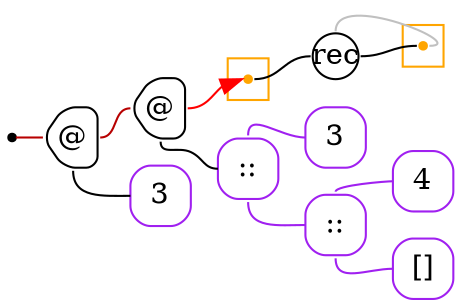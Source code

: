 digraph G {
  rankdir=LR;
  edge[arrowhead=none,arrowtail=none];
  node[fixedsize=true,shape=circle]
  size="9.201041666666667,5.219270833333334";
  labeldistance=0;
  nodesep=.175;
  ranksep=.175;

 nd1[shape=point];
   nd28[label="3",tooltip="nd28-ConstGraph",style=rounded,orientation=90,shape=square,width=.4,height=.4,color="purple"];
   nd34[label="4",tooltip="nd34-ConstGraph",style=rounded,orientation=90,shape=square,width=.4,height=.4,color="purple"];
   nd39[label="[]",tooltip="nd39-ConstEmptyGraph",style=rounded,orientation=90,shape=square,width=.4,height=.4,color="purple"];
   nd182[label="::",tooltip="nd182-ConstListGraph",style=rounded,orientation=90,shape=square,width=.4,height=.4,color="purple"];
   nd188[label="::",tooltip="nd188-ConstListGraph",style=rounded,orientation=90,shape=square,width=.4,height=.4,color="purple"];
 nd154[label="@",tooltip="nd154-AppGraph",style=rounded,orientation=90,shape=house,width=.4,height=.4,color="#000000"];
 nd155[label="@",tooltip="nd155-AppGraph",style=rounded,orientation=90,shape=house,width=.4,height=.4,color="#000000"];
   nd309[label="3",tooltip="nd309-ConstGraph",style=rounded,orientation=90,shape=square,width=.4,height=.4,color="purple"];
 subgraph cluster_nd241 {
   graph[style=fill,color="orange"];
   ndcluster_nd241[tooltip="nd241",orientation=90,shape=point,color="orange"];
 };
 nd314[label="rec",tooltip="nd314-RecurGraph",style=rounded,width=.3,height=.3,color="#000000"];
   subgraph cluster_nd318 {
     graph[style=fill,color="orange"];
     ndcluster_nd318[tooltip="nd318",orientation=90,shape=point,color="orange"];
   };

  nd182->nd34[tailport=n,headport=w,color=purple,arrowhead=none,arrowtail=none];
  nd182->nd39[tailport=s,headport=w,color=purple,arrowhead=none,arrowtail=none];
  nd188->nd28[tailport=n,headport=w,color=purple,arrowhead=none,arrowtail=none];
  nd188->nd182[tailport=s,headport=w,color=purple,arrowhead=none,arrowtail=none];
  nd155->ndcluster_nd241[tailport=e,headport=w,color=red,arrowhead=normal];
  nd154->nd155[tailport=e,headport=w,color="#b70000",arrowhead=none,arrowtail=none];
  nd154->nd309[tailport=s,headport=w];
  nd1->nd154[label="",tailport=e,headport=w,color="#b70000",arrowhead=none,arrowtail=none];
  nd155->nd188[tailport=s,headport=w];
  ndcluster_nd241->nd314[tailport=e,headport=w,color=black,arrowhead=none,arrowtail=none];
  nd314->ndcluster_nd318[dir=back,headport=e,tailport=n,color=grey,arrowhead=none,arrowtail=none];
  nd314->ndcluster_nd318[tailport=e,headport=w];
}